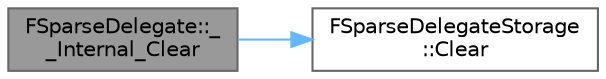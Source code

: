 digraph "FSparseDelegate::__Internal_Clear"
{
 // INTERACTIVE_SVG=YES
 // LATEX_PDF_SIZE
  bgcolor="transparent";
  edge [fontname=Helvetica,fontsize=10,labelfontname=Helvetica,labelfontsize=10];
  node [fontname=Helvetica,fontsize=10,shape=box,height=0.2,width=0.4];
  rankdir="LR";
  Node1 [id="Node000001",label="FSparseDelegate::_\l_Internal_Clear",height=0.2,width=0.4,color="gray40", fillcolor="grey60", style="filled", fontcolor="black",tooltip="Removes all functions from this delegate's invocation list."];
  Node1 -> Node2 [id="edge1_Node000001_Node000002",color="steelblue1",style="solid",tooltip=" "];
  Node2 [id="Node000002",label="FSparseDelegateStorage\l::Clear",height=0.2,width=0.4,color="grey40", fillcolor="white", style="filled",URL="$dc/d7d/structFSparseDelegateStorage.html#a8fc67babcd82ab746e61852492466eac",tooltip="Clear all of the named sparse delegate bindings from the owner."];
}
